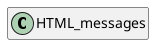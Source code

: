 @startuml
set namespaceSeparator \\
hide members
hide << alias >> circle

class HTML_messages
@enduml
